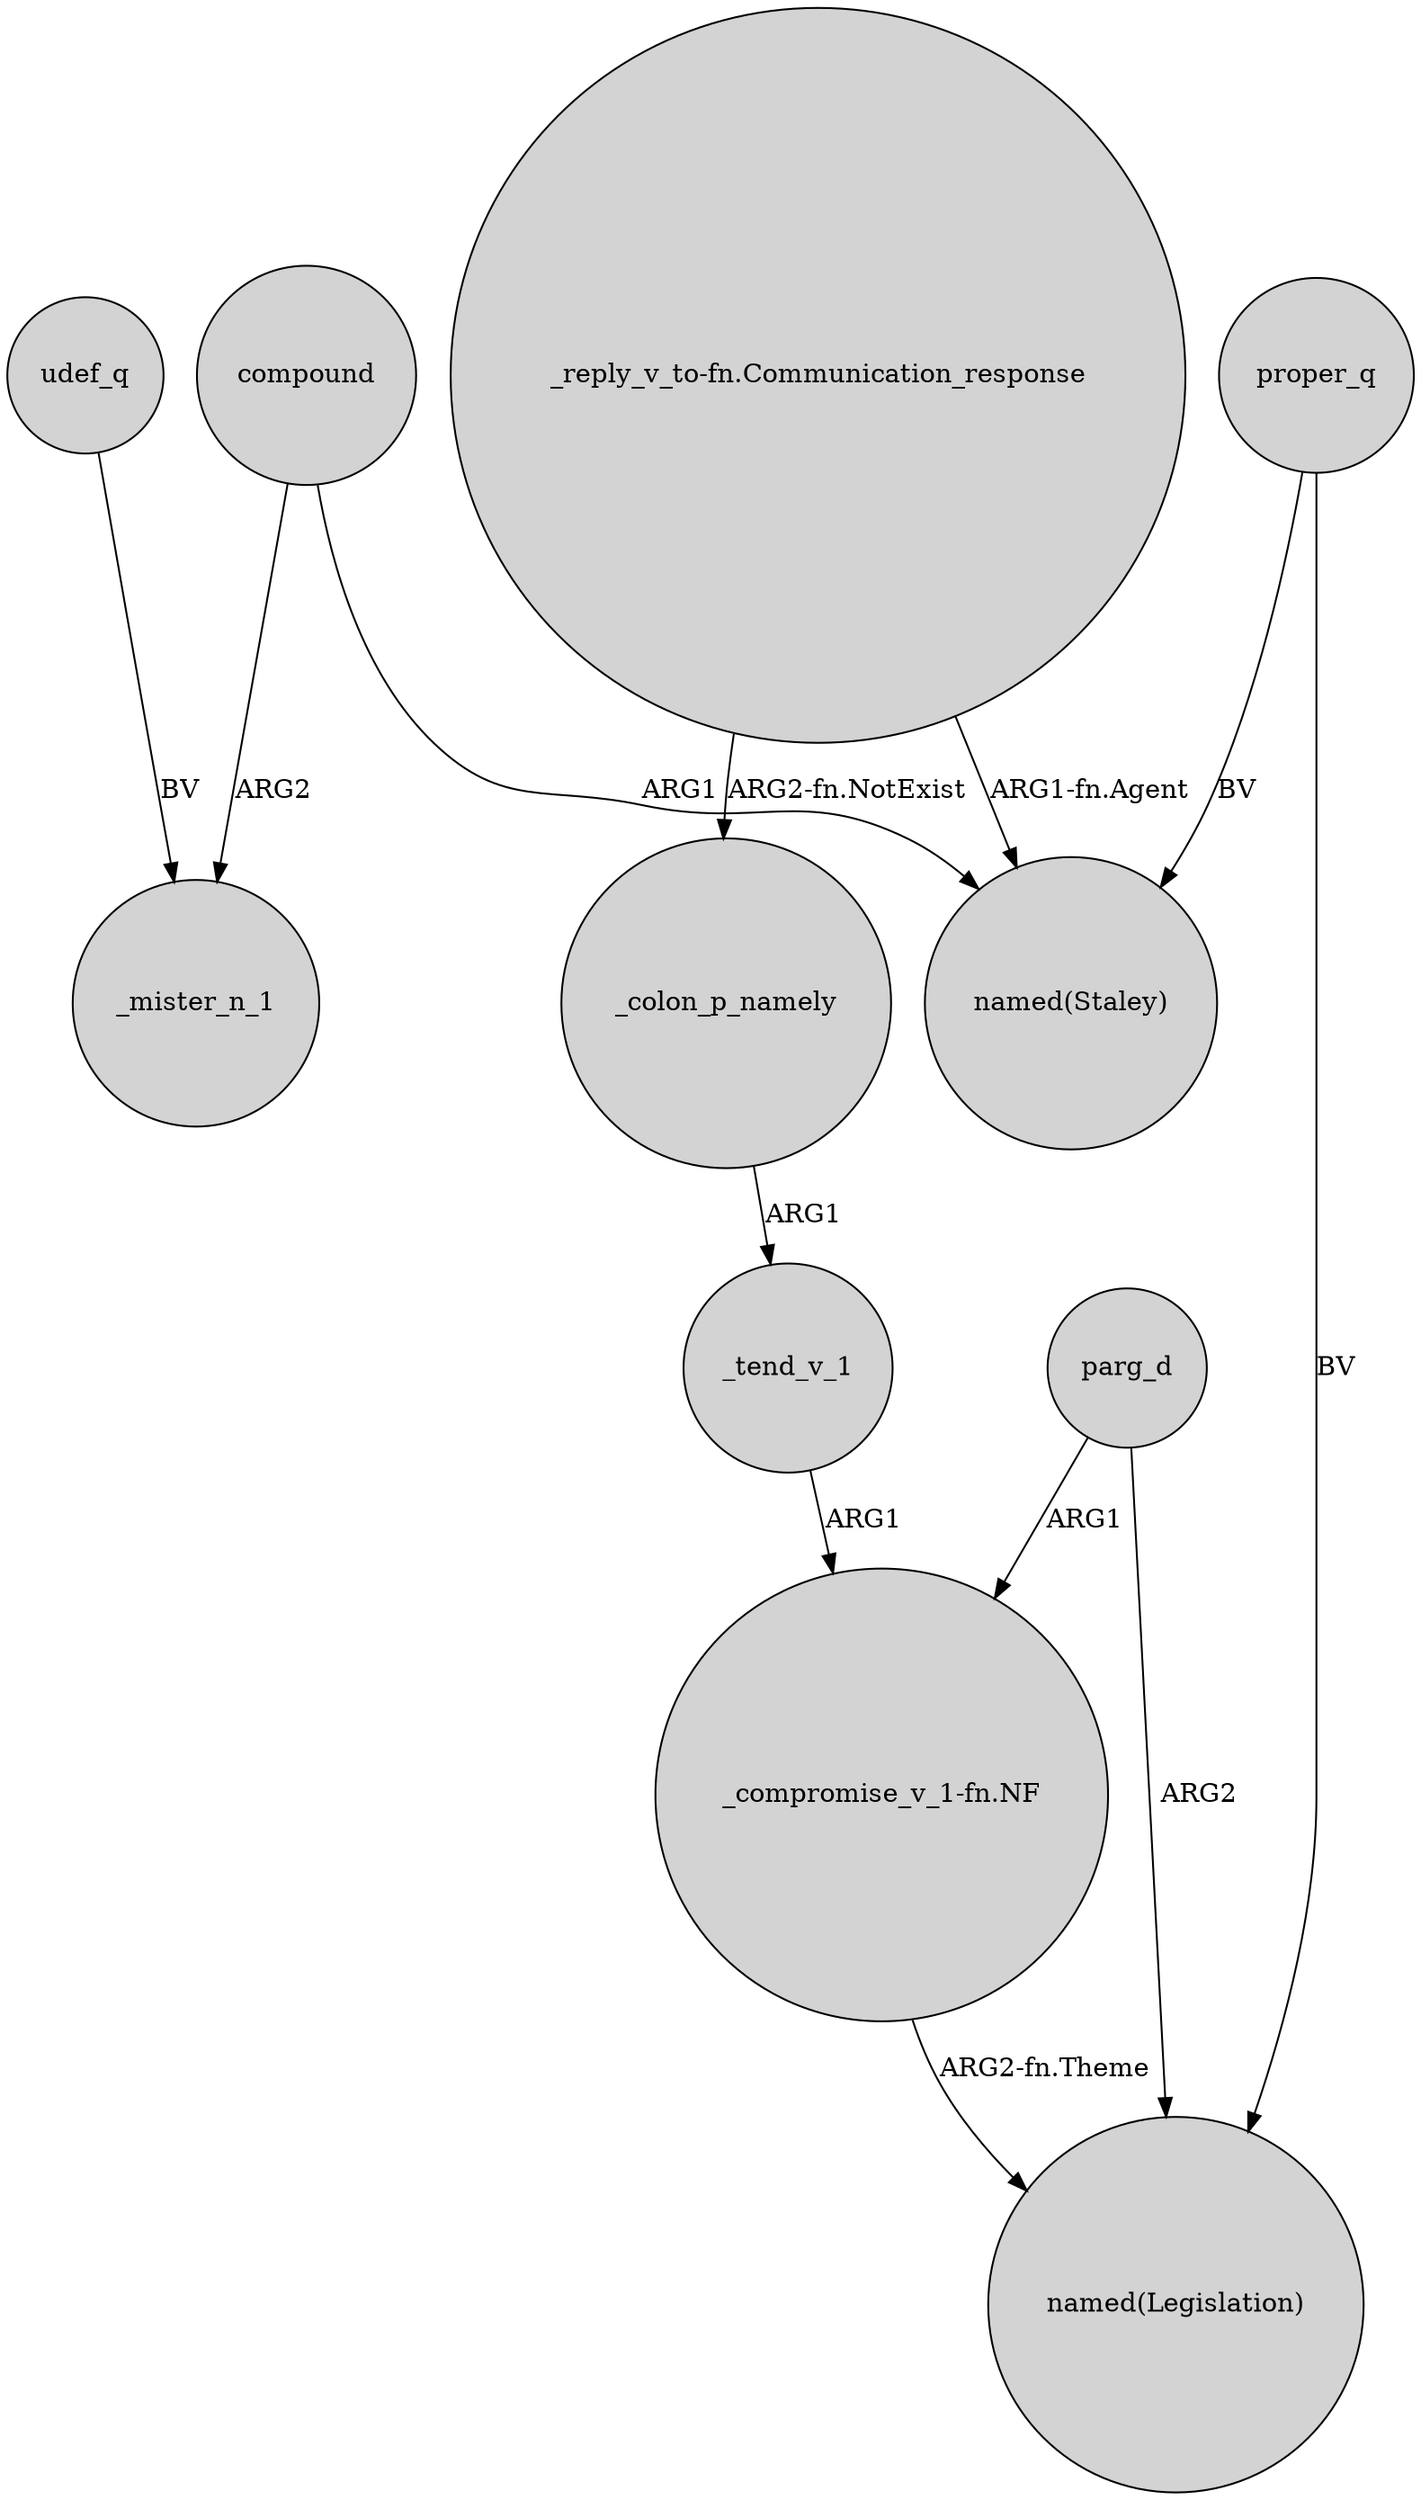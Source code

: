 digraph {
	node [shape=circle style=filled]
	udef_q -> _mister_n_1 [label=BV]
	"_reply_v_to-fn.Communication_response" -> _colon_p_namely [label="ARG2-fn.NotExist"]
	proper_q -> "named(Staley)" [label=BV]
	"_reply_v_to-fn.Communication_response" -> "named(Staley)" [label="ARG1-fn.Agent"]
	parg_d -> "named(Legislation)" [label=ARG2]
	parg_d -> "_compromise_v_1-fn.NF" [label=ARG1]
	_colon_p_namely -> _tend_v_1 [label=ARG1]
	proper_q -> "named(Legislation)" [label=BV]
	"_compromise_v_1-fn.NF" -> "named(Legislation)" [label="ARG2-fn.Theme"]
	compound -> _mister_n_1 [label=ARG2]
	compound -> "named(Staley)" [label=ARG1]
	_tend_v_1 -> "_compromise_v_1-fn.NF" [label=ARG1]
}
